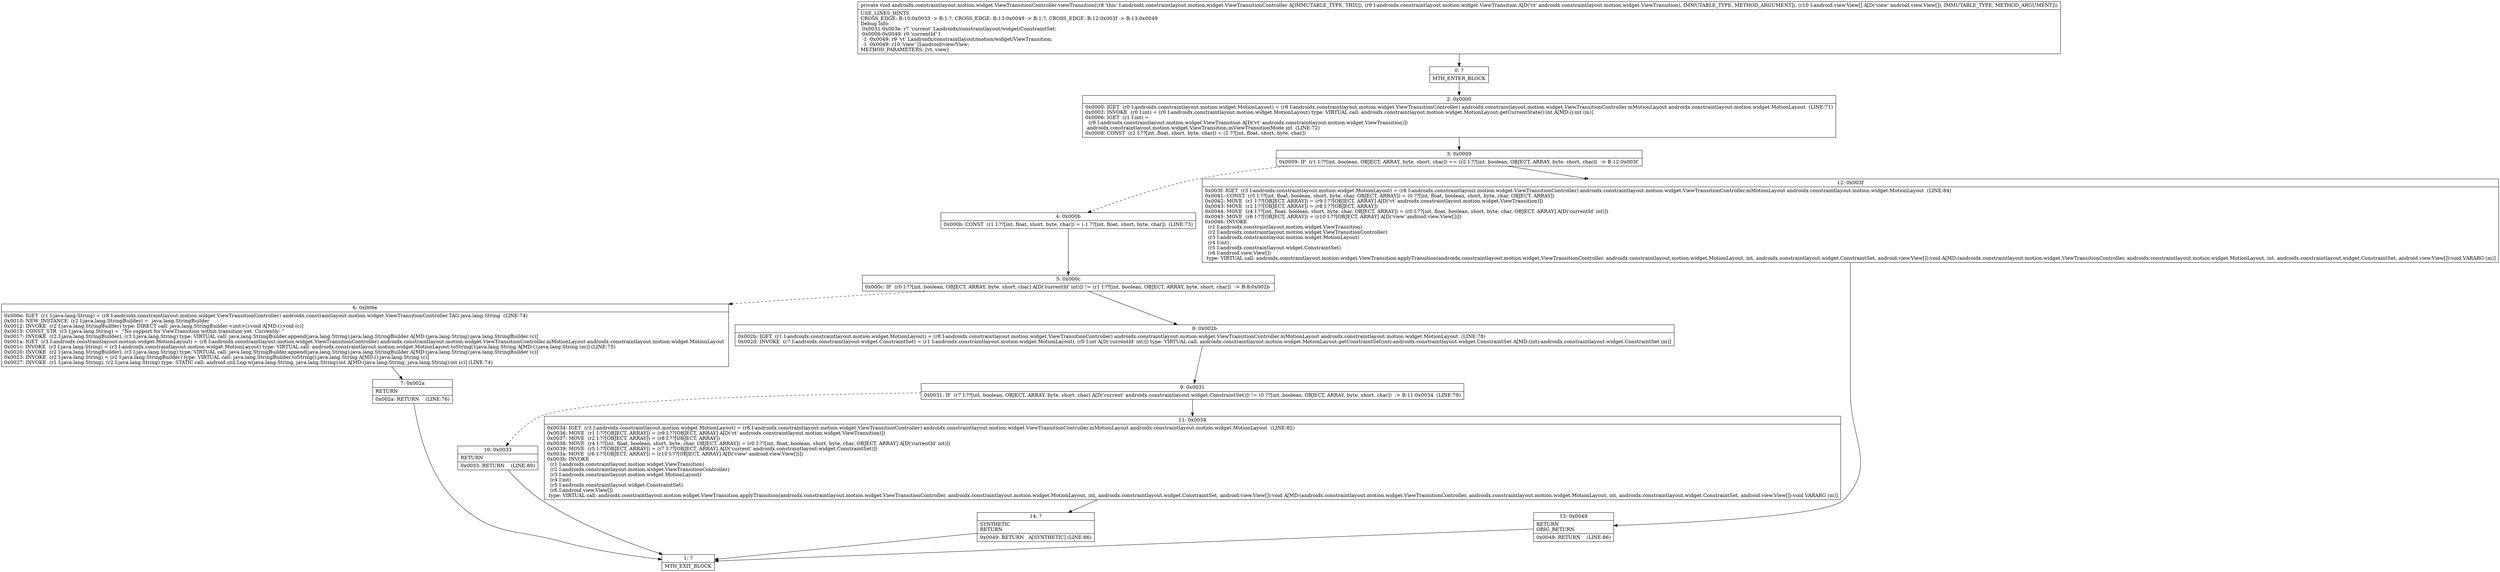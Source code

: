 digraph "CFG forandroidx.constraintlayout.motion.widget.ViewTransitionController.viewTransition(Landroidx\/constraintlayout\/motion\/widget\/ViewTransition;[Landroid\/view\/View;)V" {
Node_0 [shape=record,label="{0\:\ ?|MTH_ENTER_BLOCK\l}"];
Node_2 [shape=record,label="{2\:\ 0x0000|0x0000: IGET  (r0 I:androidx.constraintlayout.motion.widget.MotionLayout) = (r8 I:androidx.constraintlayout.motion.widget.ViewTransitionController) androidx.constraintlayout.motion.widget.ViewTransitionController.mMotionLayout androidx.constraintlayout.motion.widget.MotionLayout  (LINE:71)\l0x0002: INVOKE  (r0 I:int) = (r0 I:androidx.constraintlayout.motion.widget.MotionLayout) type: VIRTUAL call: androidx.constraintlayout.motion.widget.MotionLayout.getCurrentState():int A[MD:():int (m)]\l0x0006: IGET  (r1 I:int) = \l  (r9 I:androidx.constraintlayout.motion.widget.ViewTransition A[D('vt' androidx.constraintlayout.motion.widget.ViewTransition)])\l androidx.constraintlayout.motion.widget.ViewTransition.mViewTransitionMode int  (LINE:72)\l0x0008: CONST  (r2 I:??[int, float, short, byte, char]) = (2 ??[int, float, short, byte, char]) \l}"];
Node_3 [shape=record,label="{3\:\ 0x0009|0x0009: IF  (r1 I:??[int, boolean, OBJECT, ARRAY, byte, short, char]) == (r2 I:??[int, boolean, OBJECT, ARRAY, byte, short, char])  \-\> B:12:0x003f \l}"];
Node_4 [shape=record,label="{4\:\ 0x000b|0x000b: CONST  (r1 I:??[int, float, short, byte, char]) = (\-1 ??[int, float, short, byte, char])  (LINE:73)\l}"];
Node_5 [shape=record,label="{5\:\ 0x000c|0x000c: IF  (r0 I:??[int, boolean, OBJECT, ARRAY, byte, short, char] A[D('currentId' int)]) != (r1 I:??[int, boolean, OBJECT, ARRAY, byte, short, char])  \-\> B:8:0x002b \l}"];
Node_6 [shape=record,label="{6\:\ 0x000e|0x000e: IGET  (r1 I:java.lang.String) = (r8 I:androidx.constraintlayout.motion.widget.ViewTransitionController) androidx.constraintlayout.motion.widget.ViewTransitionController.TAG java.lang.String  (LINE:74)\l0x0010: NEW_INSTANCE  (r2 I:java.lang.StringBuilder) =  java.lang.StringBuilder \l0x0012: INVOKE  (r2 I:java.lang.StringBuilder) type: DIRECT call: java.lang.StringBuilder.\<init\>():void A[MD:():void (c)]\l0x0015: CONST_STR  (r3 I:java.lang.String) =  \"No support for ViewTransition within transition yet. Currently: \" \l0x0017: INVOKE  (r2 I:java.lang.StringBuilder), (r3 I:java.lang.String) type: VIRTUAL call: java.lang.StringBuilder.append(java.lang.String):java.lang.StringBuilder A[MD:(java.lang.String):java.lang.StringBuilder (c)]\l0x001a: IGET  (r3 I:androidx.constraintlayout.motion.widget.MotionLayout) = (r8 I:androidx.constraintlayout.motion.widget.ViewTransitionController) androidx.constraintlayout.motion.widget.ViewTransitionController.mMotionLayout androidx.constraintlayout.motion.widget.MotionLayout \l0x001c: INVOKE  (r3 I:java.lang.String) = (r3 I:androidx.constraintlayout.motion.widget.MotionLayout) type: VIRTUAL call: androidx.constraintlayout.motion.widget.MotionLayout.toString():java.lang.String A[MD:():java.lang.String (m)] (LINE:75)\l0x0020: INVOKE  (r2 I:java.lang.StringBuilder), (r3 I:java.lang.String) type: VIRTUAL call: java.lang.StringBuilder.append(java.lang.String):java.lang.StringBuilder A[MD:(java.lang.String):java.lang.StringBuilder (c)]\l0x0023: INVOKE  (r2 I:java.lang.String) = (r2 I:java.lang.StringBuilder) type: VIRTUAL call: java.lang.StringBuilder.toString():java.lang.String A[MD:():java.lang.String (c)]\l0x0027: INVOKE  (r1 I:java.lang.String), (r2 I:java.lang.String) type: STATIC call: android.util.Log.w(java.lang.String, java.lang.String):int A[MD:(java.lang.String, java.lang.String):int (c)] (LINE:74)\l}"];
Node_7 [shape=record,label="{7\:\ 0x002a|RETURN\l|0x002a: RETURN    (LINE:76)\l}"];
Node_1 [shape=record,label="{1\:\ ?|MTH_EXIT_BLOCK\l}"];
Node_8 [shape=record,label="{8\:\ 0x002b|0x002b: IGET  (r1 I:androidx.constraintlayout.motion.widget.MotionLayout) = (r8 I:androidx.constraintlayout.motion.widget.ViewTransitionController) androidx.constraintlayout.motion.widget.ViewTransitionController.mMotionLayout androidx.constraintlayout.motion.widget.MotionLayout  (LINE:78)\l0x002d: INVOKE  (r7 I:androidx.constraintlayout.widget.ConstraintSet) = (r1 I:androidx.constraintlayout.motion.widget.MotionLayout), (r0 I:int A[D('currentId' int)]) type: VIRTUAL call: androidx.constraintlayout.motion.widget.MotionLayout.getConstraintSet(int):androidx.constraintlayout.widget.ConstraintSet A[MD:(int):androidx.constraintlayout.widget.ConstraintSet (m)]\l}"];
Node_9 [shape=record,label="{9\:\ 0x0031|0x0031: IF  (r7 I:??[int, boolean, OBJECT, ARRAY, byte, short, char] A[D('current' androidx.constraintlayout.widget.ConstraintSet)]) != (0 ??[int, boolean, OBJECT, ARRAY, byte, short, char])  \-\> B:11:0x0034  (LINE:79)\l}"];
Node_10 [shape=record,label="{10\:\ 0x0033|RETURN\l|0x0033: RETURN    (LINE:80)\l}"];
Node_11 [shape=record,label="{11\:\ 0x0034|0x0034: IGET  (r3 I:androidx.constraintlayout.motion.widget.MotionLayout) = (r8 I:androidx.constraintlayout.motion.widget.ViewTransitionController) androidx.constraintlayout.motion.widget.ViewTransitionController.mMotionLayout androidx.constraintlayout.motion.widget.MotionLayout  (LINE:82)\l0x0036: MOVE  (r1 I:??[OBJECT, ARRAY]) = (r9 I:??[OBJECT, ARRAY] A[D('vt' androidx.constraintlayout.motion.widget.ViewTransition)]) \l0x0037: MOVE  (r2 I:??[OBJECT, ARRAY]) = (r8 I:??[OBJECT, ARRAY]) \l0x0038: MOVE  (r4 I:??[int, float, boolean, short, byte, char, OBJECT, ARRAY]) = (r0 I:??[int, float, boolean, short, byte, char, OBJECT, ARRAY] A[D('currentId' int)]) \l0x0039: MOVE  (r5 I:??[OBJECT, ARRAY]) = (r7 I:??[OBJECT, ARRAY] A[D('current' androidx.constraintlayout.widget.ConstraintSet)]) \l0x003a: MOVE  (r6 I:??[OBJECT, ARRAY]) = (r10 I:??[OBJECT, ARRAY] A[D('view' android.view.View[])]) \l0x003b: INVOKE  \l  (r1 I:androidx.constraintlayout.motion.widget.ViewTransition)\l  (r2 I:androidx.constraintlayout.motion.widget.ViewTransitionController)\l  (r3 I:androidx.constraintlayout.motion.widget.MotionLayout)\l  (r4 I:int)\l  (r5 I:androidx.constraintlayout.widget.ConstraintSet)\l  (r6 I:android.view.View[])\l type: VIRTUAL call: androidx.constraintlayout.motion.widget.ViewTransition.applyTransition(androidx.constraintlayout.motion.widget.ViewTransitionController, androidx.constraintlayout.motion.widget.MotionLayout, int, androidx.constraintlayout.widget.ConstraintSet, android.view.View[]):void A[MD:(androidx.constraintlayout.motion.widget.ViewTransitionController, androidx.constraintlayout.motion.widget.MotionLayout, int, androidx.constraintlayout.widget.ConstraintSet, android.view.View[]):void VARARG (m)]\l}"];
Node_14 [shape=record,label="{14\:\ ?|SYNTHETIC\lRETURN\l|0x0049: RETURN   A[SYNTHETIC] (LINE:86)\l}"];
Node_12 [shape=record,label="{12\:\ 0x003f|0x003f: IGET  (r3 I:androidx.constraintlayout.motion.widget.MotionLayout) = (r8 I:androidx.constraintlayout.motion.widget.ViewTransitionController) androidx.constraintlayout.motion.widget.ViewTransitionController.mMotionLayout androidx.constraintlayout.motion.widget.MotionLayout  (LINE:84)\l0x0041: CONST  (r5 I:??[int, float, boolean, short, byte, char, OBJECT, ARRAY]) = (0 ??[int, float, boolean, short, byte, char, OBJECT, ARRAY]) \l0x0042: MOVE  (r1 I:??[OBJECT, ARRAY]) = (r9 I:??[OBJECT, ARRAY] A[D('vt' androidx.constraintlayout.motion.widget.ViewTransition)]) \l0x0043: MOVE  (r2 I:??[OBJECT, ARRAY]) = (r8 I:??[OBJECT, ARRAY]) \l0x0044: MOVE  (r4 I:??[int, float, boolean, short, byte, char, OBJECT, ARRAY]) = (r0 I:??[int, float, boolean, short, byte, char, OBJECT, ARRAY] A[D('currentId' int)]) \l0x0045: MOVE  (r6 I:??[OBJECT, ARRAY]) = (r10 I:??[OBJECT, ARRAY] A[D('view' android.view.View[])]) \l0x0046: INVOKE  \l  (r1 I:androidx.constraintlayout.motion.widget.ViewTransition)\l  (r2 I:androidx.constraintlayout.motion.widget.ViewTransitionController)\l  (r3 I:androidx.constraintlayout.motion.widget.MotionLayout)\l  (r4 I:int)\l  (r5 I:androidx.constraintlayout.widget.ConstraintSet)\l  (r6 I:android.view.View[])\l type: VIRTUAL call: androidx.constraintlayout.motion.widget.ViewTransition.applyTransition(androidx.constraintlayout.motion.widget.ViewTransitionController, androidx.constraintlayout.motion.widget.MotionLayout, int, androidx.constraintlayout.widget.ConstraintSet, android.view.View[]):void A[MD:(androidx.constraintlayout.motion.widget.ViewTransitionController, androidx.constraintlayout.motion.widget.MotionLayout, int, androidx.constraintlayout.widget.ConstraintSet, android.view.View[]):void VARARG (m)]\l}"];
Node_13 [shape=record,label="{13\:\ 0x0049|RETURN\lORIG_RETURN\l|0x0049: RETURN    (LINE:86)\l}"];
MethodNode[shape=record,label="{private void androidx.constraintlayout.motion.widget.ViewTransitionController.viewTransition((r8 'this' I:androidx.constraintlayout.motion.widget.ViewTransitionController A[IMMUTABLE_TYPE, THIS]), (r9 I:androidx.constraintlayout.motion.widget.ViewTransition A[D('vt' androidx.constraintlayout.motion.widget.ViewTransition), IMMUTABLE_TYPE, METHOD_ARGUMENT]), (r10 I:android.view.View[] A[D('view' android.view.View[]), IMMUTABLE_TYPE, METHOD_ARGUMENT]))  | USE_LINES_HINTS\lCROSS_EDGE: B:10:0x0033 \-\> B:1:?, CROSS_EDGE: B:13:0x0049 \-\> B:1:?, CROSS_EDGE: B:12:0x003f \-\> B:13:0x0049\lDebug Info:\l  0x0031\-0x003e: r7 'current' Landroidx\/constraintlayout\/widget\/ConstraintSet;\l  0x0006\-0x0049: r0 'currentId' I\l  \-1 \-0x0049: r9 'vt' Landroidx\/constraintlayout\/motion\/widget\/ViewTransition;\l  \-1 \-0x0049: r10 'view' [Landroid\/view\/View;\lMETHOD_PARAMETERS: [vt, view]\l}"];
MethodNode -> Node_0;Node_0 -> Node_2;
Node_2 -> Node_3;
Node_3 -> Node_4[style=dashed];
Node_3 -> Node_12;
Node_4 -> Node_5;
Node_5 -> Node_6[style=dashed];
Node_5 -> Node_8;
Node_6 -> Node_7;
Node_7 -> Node_1;
Node_8 -> Node_9;
Node_9 -> Node_10[style=dashed];
Node_9 -> Node_11;
Node_10 -> Node_1;
Node_11 -> Node_14;
Node_14 -> Node_1;
Node_12 -> Node_13;
Node_13 -> Node_1;
}

